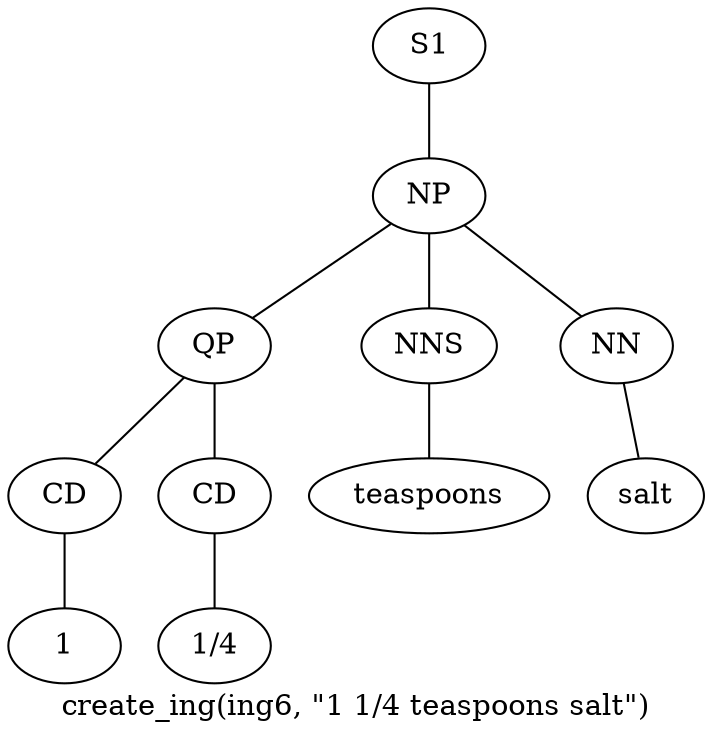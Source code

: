 graph SyntaxGraph {
	label = "create_ing(ing6, \"1 1/4 teaspoons salt\")";
	Node0 [label="S1"];
	Node1 [label="NP"];
	Node2 [label="QP"];
	Node3 [label="CD"];
	Node4 [label="1"];
	Node5 [label="CD"];
	Node6 [label="1/4"];
	Node7 [label="NNS"];
	Node8 [label="teaspoons"];
	Node9 [label="NN"];
	Node10 [label="salt"];

	Node0 -- Node1;
	Node1 -- Node2;
	Node1 -- Node7;
	Node1 -- Node9;
	Node2 -- Node3;
	Node2 -- Node5;
	Node3 -- Node4;
	Node5 -- Node6;
	Node7 -- Node8;
	Node9 -- Node10;
}